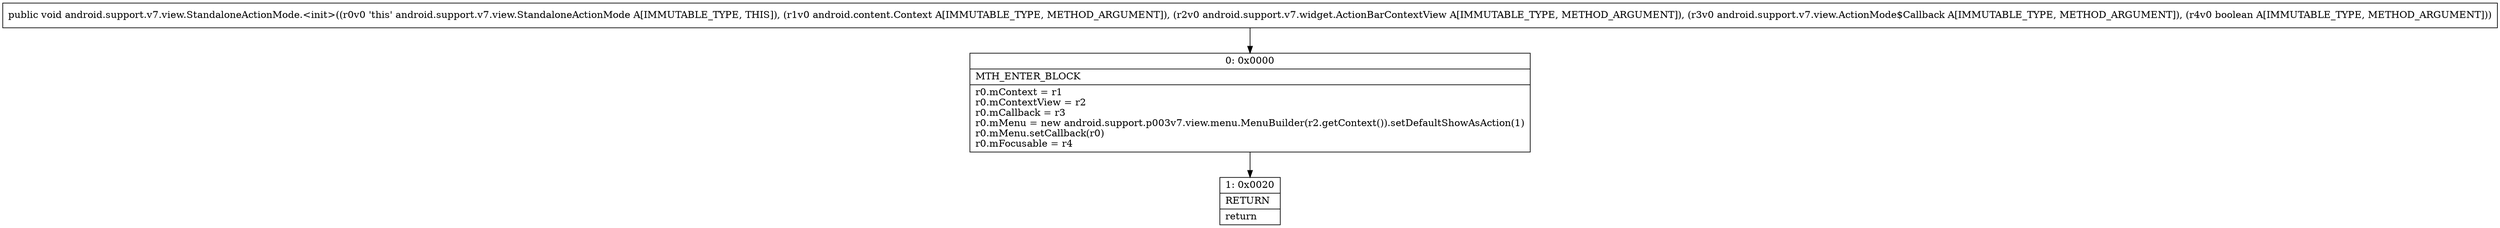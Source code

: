 digraph "CFG forandroid.support.v7.view.StandaloneActionMode.\<init\>(Landroid\/content\/Context;Landroid\/support\/v7\/widget\/ActionBarContextView;Landroid\/support\/v7\/view\/ActionMode$Callback;Z)V" {
Node_0 [shape=record,label="{0\:\ 0x0000|MTH_ENTER_BLOCK\l|r0.mContext = r1\lr0.mContextView = r2\lr0.mCallback = r3\lr0.mMenu = new android.support.p003v7.view.menu.MenuBuilder(r2.getContext()).setDefaultShowAsAction(1)\lr0.mMenu.setCallback(r0)\lr0.mFocusable = r4\l}"];
Node_1 [shape=record,label="{1\:\ 0x0020|RETURN\l|return\l}"];
MethodNode[shape=record,label="{public void android.support.v7.view.StandaloneActionMode.\<init\>((r0v0 'this' android.support.v7.view.StandaloneActionMode A[IMMUTABLE_TYPE, THIS]), (r1v0 android.content.Context A[IMMUTABLE_TYPE, METHOD_ARGUMENT]), (r2v0 android.support.v7.widget.ActionBarContextView A[IMMUTABLE_TYPE, METHOD_ARGUMENT]), (r3v0 android.support.v7.view.ActionMode$Callback A[IMMUTABLE_TYPE, METHOD_ARGUMENT]), (r4v0 boolean A[IMMUTABLE_TYPE, METHOD_ARGUMENT])) }"];
MethodNode -> Node_0;
Node_0 -> Node_1;
}

